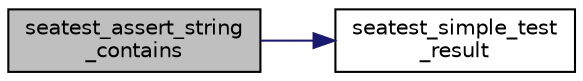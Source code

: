digraph "seatest_assert_string_contains"
{
 // LATEX_PDF_SIZE
  edge [fontname="Helvetica",fontsize="10",labelfontname="Helvetica",labelfontsize="10"];
  node [fontname="Helvetica",fontsize="10",shape=record];
  rankdir="LR";
  Node1 [label="seatest_assert_string\l_contains",height=0.2,width=0.4,color="black", fillcolor="grey75", style="filled", fontcolor="black",tooltip=" "];
  Node1 -> Node2 [color="midnightblue",fontsize="10",style="solid",fontname="Helvetica"];
  Node2 [label="seatest_simple_test\l_result",height=0.2,width=0.4,color="black", fillcolor="white", style="filled",URL="$seatest_8c.html#ade1b572840794a3cdba6b935e907ec36",tooltip=" "];
}
